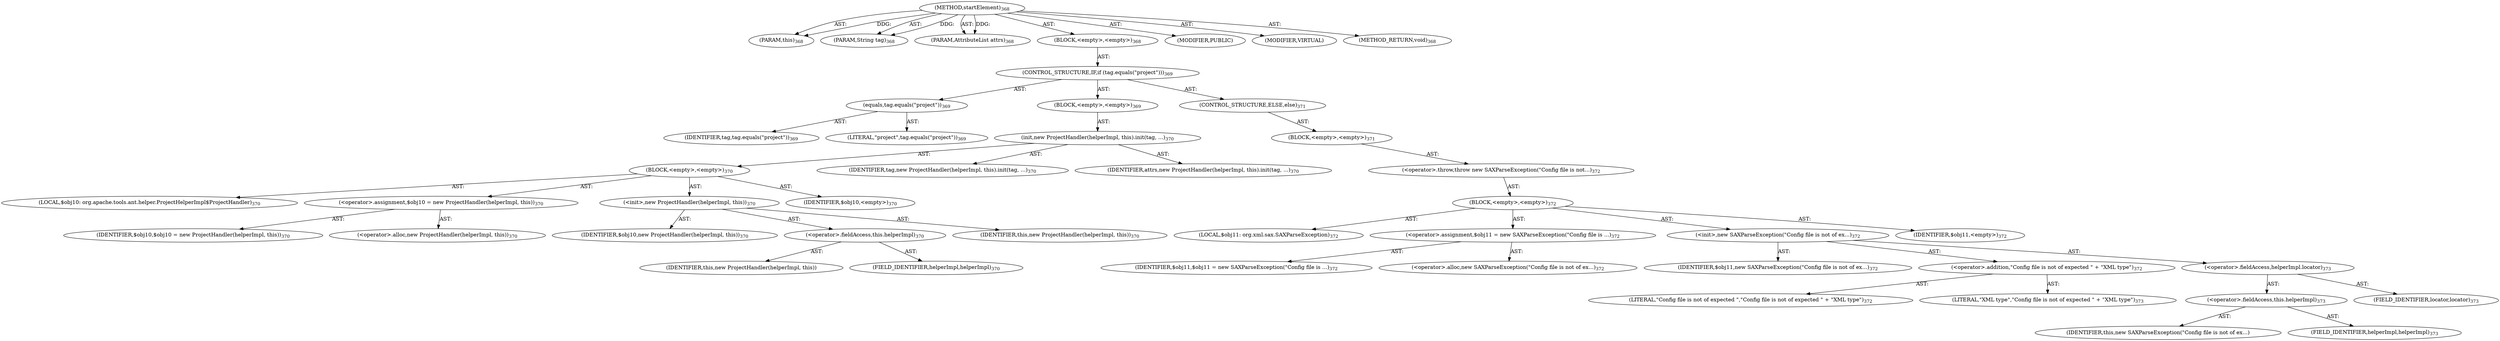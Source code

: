 digraph "startElement" {  
"111669149704" [label = <(METHOD,startElement)<SUB>368</SUB>> ]
"115964116994" [label = <(PARAM,this)<SUB>368</SUB>> ]
"115964117038" [label = <(PARAM,String tag)<SUB>368</SUB>> ]
"115964117039" [label = <(PARAM,AttributeList attrs)<SUB>368</SUB>> ]
"25769803815" [label = <(BLOCK,&lt;empty&gt;,&lt;empty&gt;)<SUB>368</SUB>> ]
"47244640277" [label = <(CONTROL_STRUCTURE,IF,if (tag.equals(&quot;project&quot;)))<SUB>369</SUB>> ]
"30064771266" [label = <(equals,tag.equals(&quot;project&quot;))<SUB>369</SUB>> ]
"68719476923" [label = <(IDENTIFIER,tag,tag.equals(&quot;project&quot;))<SUB>369</SUB>> ]
"90194313235" [label = <(LITERAL,&quot;project&quot;,tag.equals(&quot;project&quot;))<SUB>369</SUB>> ]
"25769803816" [label = <(BLOCK,&lt;empty&gt;,&lt;empty&gt;)<SUB>369</SUB>> ]
"30064771267" [label = <(init,new ProjectHandler(helperImpl, this).init(tag, ...)<SUB>370</SUB>> ]
"25769803817" [label = <(BLOCK,&lt;empty&gt;,&lt;empty&gt;)<SUB>370</SUB>> ]
"94489280535" [label = <(LOCAL,$obj10: org.apache.tools.ant.helper.ProjectHelperImpl$ProjectHandler)<SUB>370</SUB>> ]
"30064771268" [label = <(&lt;operator&gt;.assignment,$obj10 = new ProjectHandler(helperImpl, this))<SUB>370</SUB>> ]
"68719476924" [label = <(IDENTIFIER,$obj10,$obj10 = new ProjectHandler(helperImpl, this))<SUB>370</SUB>> ]
"30064771269" [label = <(&lt;operator&gt;.alloc,new ProjectHandler(helperImpl, this))<SUB>370</SUB>> ]
"30064771270" [label = <(&lt;init&gt;,new ProjectHandler(helperImpl, this))<SUB>370</SUB>> ]
"68719476925" [label = <(IDENTIFIER,$obj10,new ProjectHandler(helperImpl, this))<SUB>370</SUB>> ]
"30064771271" [label = <(&lt;operator&gt;.fieldAccess,this.helperImpl)<SUB>370</SUB>> ]
"68719476926" [label = <(IDENTIFIER,this,new ProjectHandler(helperImpl, this))> ]
"55834574890" [label = <(FIELD_IDENTIFIER,helperImpl,helperImpl)<SUB>370</SUB>> ]
"68719476743" [label = <(IDENTIFIER,this,new ProjectHandler(helperImpl, this))<SUB>370</SUB>> ]
"68719476927" [label = <(IDENTIFIER,$obj10,&lt;empty&gt;)<SUB>370</SUB>> ]
"68719476928" [label = <(IDENTIFIER,tag,new ProjectHandler(helperImpl, this).init(tag, ...)<SUB>370</SUB>> ]
"68719476929" [label = <(IDENTIFIER,attrs,new ProjectHandler(helperImpl, this).init(tag, ...)<SUB>370</SUB>> ]
"47244640278" [label = <(CONTROL_STRUCTURE,ELSE,else)<SUB>371</SUB>> ]
"25769803818" [label = <(BLOCK,&lt;empty&gt;,&lt;empty&gt;)<SUB>371</SUB>> ]
"30064771272" [label = <(&lt;operator&gt;.throw,throw new SAXParseException(&quot;Config file is not...)<SUB>372</SUB>> ]
"25769803819" [label = <(BLOCK,&lt;empty&gt;,&lt;empty&gt;)<SUB>372</SUB>> ]
"94489280536" [label = <(LOCAL,$obj11: org.xml.sax.SAXParseException)<SUB>372</SUB>> ]
"30064771273" [label = <(&lt;operator&gt;.assignment,$obj11 = new SAXParseException(&quot;Config file is ...)<SUB>372</SUB>> ]
"68719476930" [label = <(IDENTIFIER,$obj11,$obj11 = new SAXParseException(&quot;Config file is ...)<SUB>372</SUB>> ]
"30064771274" [label = <(&lt;operator&gt;.alloc,new SAXParseException(&quot;Config file is not of ex...)<SUB>372</SUB>> ]
"30064771275" [label = <(&lt;init&gt;,new SAXParseException(&quot;Config file is not of ex...)<SUB>372</SUB>> ]
"68719476931" [label = <(IDENTIFIER,$obj11,new SAXParseException(&quot;Config file is not of ex...)<SUB>372</SUB>> ]
"30064771276" [label = <(&lt;operator&gt;.addition,&quot;Config file is not of expected &quot; + &quot;XML type&quot;)<SUB>372</SUB>> ]
"90194313236" [label = <(LITERAL,&quot;Config file is not of expected &quot;,&quot;Config file is not of expected &quot; + &quot;XML type&quot;)<SUB>372</SUB>> ]
"90194313237" [label = <(LITERAL,&quot;XML type&quot;,&quot;Config file is not of expected &quot; + &quot;XML type&quot;)<SUB>373</SUB>> ]
"30064771277" [label = <(&lt;operator&gt;.fieldAccess,helperImpl.locator)<SUB>373</SUB>> ]
"30064771278" [label = <(&lt;operator&gt;.fieldAccess,this.helperImpl)<SUB>373</SUB>> ]
"68719476932" [label = <(IDENTIFIER,this,new SAXParseException(&quot;Config file is not of ex...)> ]
"55834574891" [label = <(FIELD_IDENTIFIER,helperImpl,helperImpl)<SUB>373</SUB>> ]
"55834574892" [label = <(FIELD_IDENTIFIER,locator,locator)<SUB>373</SUB>> ]
"68719476933" [label = <(IDENTIFIER,$obj11,&lt;empty&gt;)<SUB>372</SUB>> ]
"133143986201" [label = <(MODIFIER,PUBLIC)> ]
"133143986202" [label = <(MODIFIER,VIRTUAL)> ]
"128849018888" [label = <(METHOD_RETURN,void)<SUB>368</SUB>> ]
  "111669149704" -> "115964116994"  [ label = "AST: "] 
  "111669149704" -> "115964117038"  [ label = "AST: "] 
  "111669149704" -> "115964117039"  [ label = "AST: "] 
  "111669149704" -> "25769803815"  [ label = "AST: "] 
  "111669149704" -> "133143986201"  [ label = "AST: "] 
  "111669149704" -> "133143986202"  [ label = "AST: "] 
  "111669149704" -> "128849018888"  [ label = "AST: "] 
  "25769803815" -> "47244640277"  [ label = "AST: "] 
  "47244640277" -> "30064771266"  [ label = "AST: "] 
  "47244640277" -> "25769803816"  [ label = "AST: "] 
  "47244640277" -> "47244640278"  [ label = "AST: "] 
  "30064771266" -> "68719476923"  [ label = "AST: "] 
  "30064771266" -> "90194313235"  [ label = "AST: "] 
  "25769803816" -> "30064771267"  [ label = "AST: "] 
  "30064771267" -> "25769803817"  [ label = "AST: "] 
  "30064771267" -> "68719476928"  [ label = "AST: "] 
  "30064771267" -> "68719476929"  [ label = "AST: "] 
  "25769803817" -> "94489280535"  [ label = "AST: "] 
  "25769803817" -> "30064771268"  [ label = "AST: "] 
  "25769803817" -> "30064771270"  [ label = "AST: "] 
  "25769803817" -> "68719476927"  [ label = "AST: "] 
  "30064771268" -> "68719476924"  [ label = "AST: "] 
  "30064771268" -> "30064771269"  [ label = "AST: "] 
  "30064771270" -> "68719476925"  [ label = "AST: "] 
  "30064771270" -> "30064771271"  [ label = "AST: "] 
  "30064771270" -> "68719476743"  [ label = "AST: "] 
  "30064771271" -> "68719476926"  [ label = "AST: "] 
  "30064771271" -> "55834574890"  [ label = "AST: "] 
  "47244640278" -> "25769803818"  [ label = "AST: "] 
  "25769803818" -> "30064771272"  [ label = "AST: "] 
  "30064771272" -> "25769803819"  [ label = "AST: "] 
  "25769803819" -> "94489280536"  [ label = "AST: "] 
  "25769803819" -> "30064771273"  [ label = "AST: "] 
  "25769803819" -> "30064771275"  [ label = "AST: "] 
  "25769803819" -> "68719476933"  [ label = "AST: "] 
  "30064771273" -> "68719476930"  [ label = "AST: "] 
  "30064771273" -> "30064771274"  [ label = "AST: "] 
  "30064771275" -> "68719476931"  [ label = "AST: "] 
  "30064771275" -> "30064771276"  [ label = "AST: "] 
  "30064771275" -> "30064771277"  [ label = "AST: "] 
  "30064771276" -> "90194313236"  [ label = "AST: "] 
  "30064771276" -> "90194313237"  [ label = "AST: "] 
  "30064771277" -> "30064771278"  [ label = "AST: "] 
  "30064771277" -> "55834574892"  [ label = "AST: "] 
  "30064771278" -> "68719476932"  [ label = "AST: "] 
  "30064771278" -> "55834574891"  [ label = "AST: "] 
  "111669149704" -> "115964116994"  [ label = "DDG: "] 
  "111669149704" -> "115964117038"  [ label = "DDG: "] 
  "111669149704" -> "115964117039"  [ label = "DDG: "] 
}
